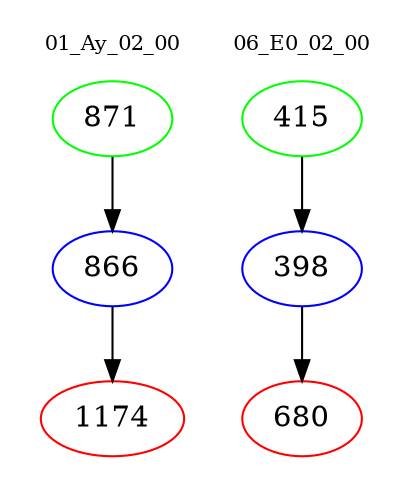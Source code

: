 digraph{
subgraph cluster_0 {
color = white
label = "01_Ay_02_00";
fontsize=10;
T0_871 [label="871", color="green"]
T0_871 -> T0_866 [color="black"]
T0_866 [label="866", color="blue"]
T0_866 -> T0_1174 [color="black"]
T0_1174 [label="1174", color="red"]
}
subgraph cluster_1 {
color = white
label = "06_E0_02_00";
fontsize=10;
T1_415 [label="415", color="green"]
T1_415 -> T1_398 [color="black"]
T1_398 [label="398", color="blue"]
T1_398 -> T1_680 [color="black"]
T1_680 [label="680", color="red"]
}
}
